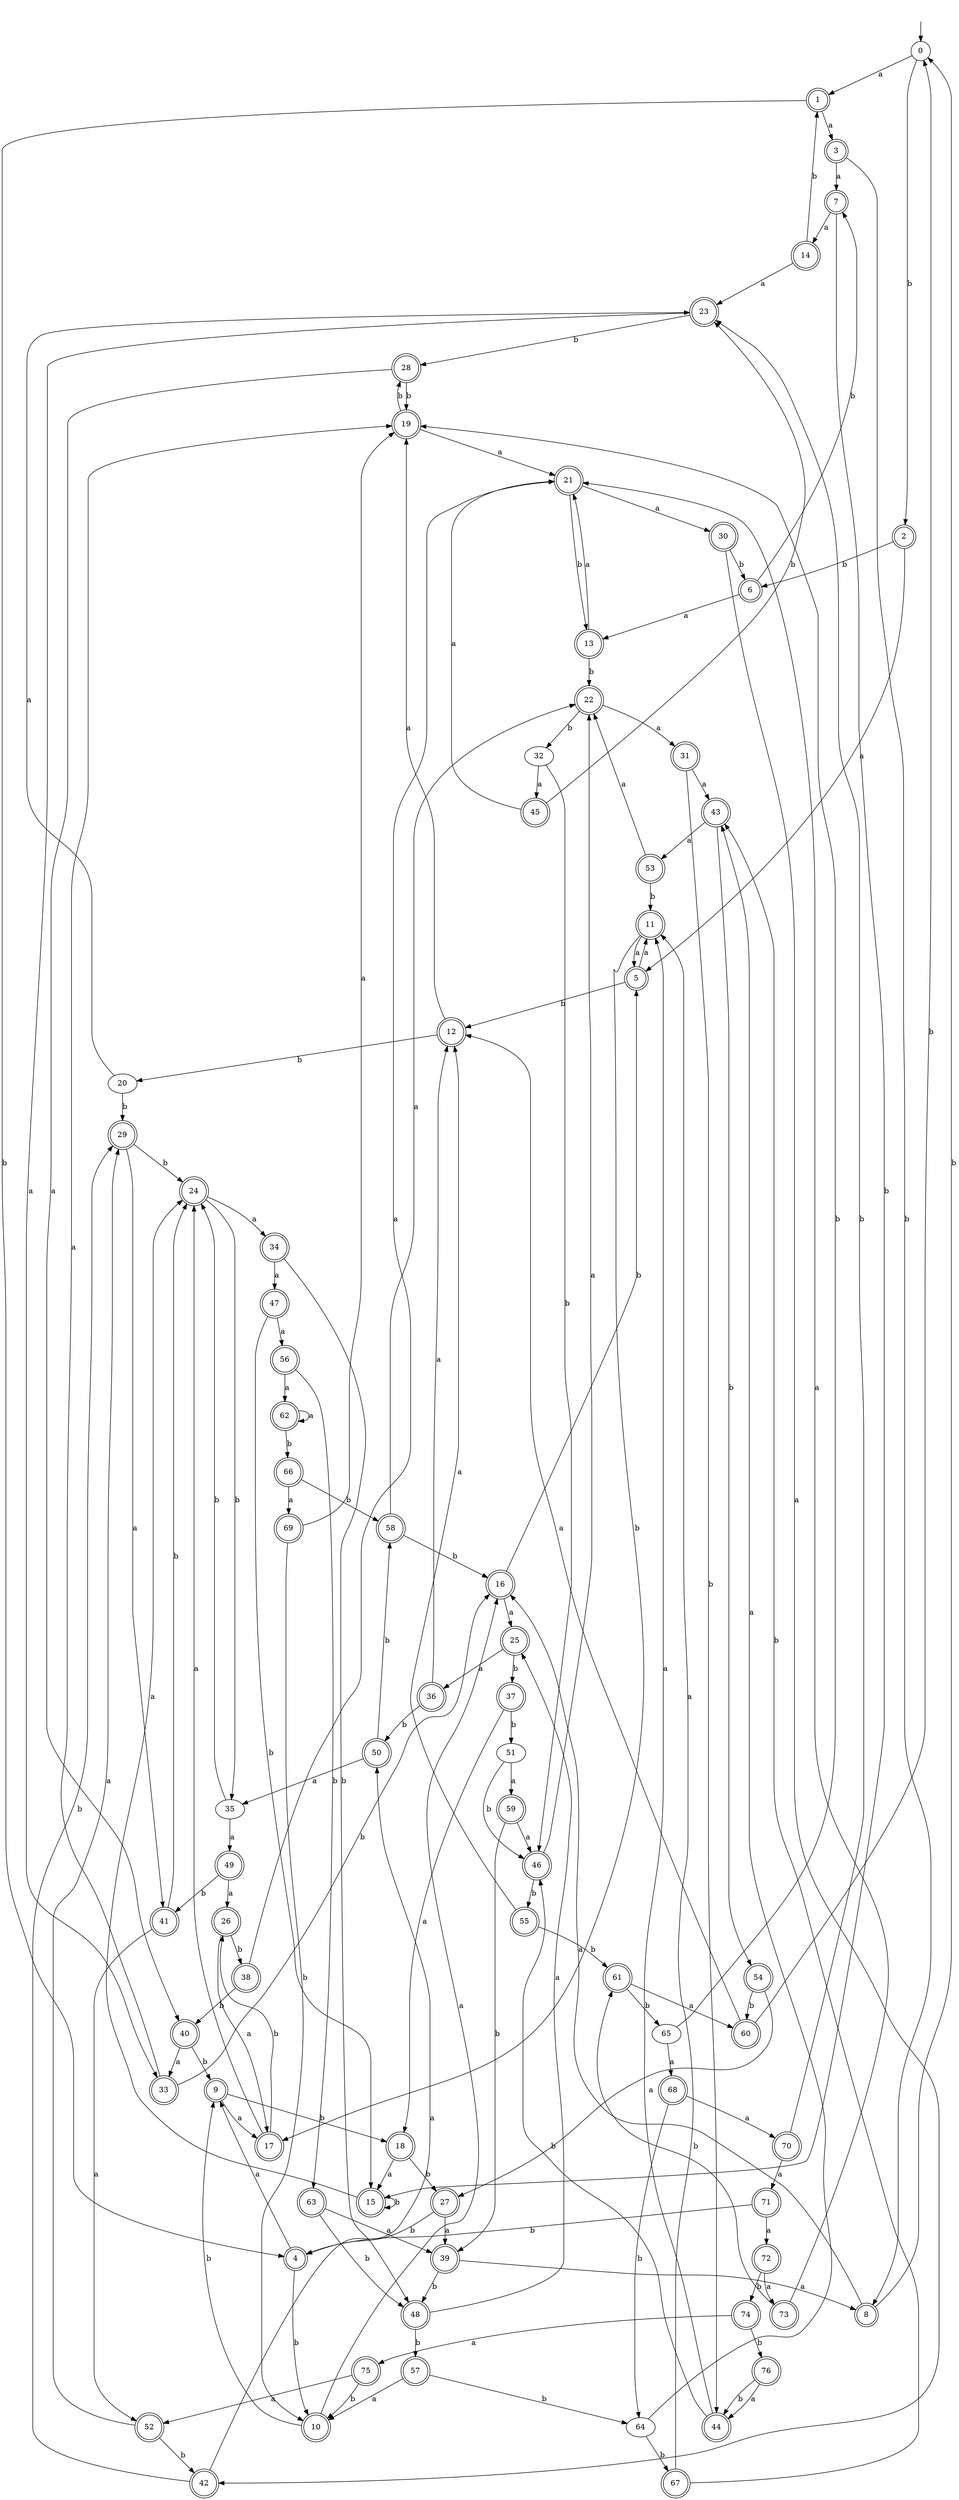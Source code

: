 digraph RandomDFA {
  __start0 [label="", shape=none];
  __start0 -> 0 [label=""];
  0 [shape=circle]
  0 -> 1 [label="a"]
  0 -> 2 [label="b"]
  1 [shape=doublecircle]
  1 -> 3 [label="a"]
  1 -> 4 [label="b"]
  2 [shape=doublecircle]
  2 -> 5 [label="a"]
  2 -> 6 [label="b"]
  3 [shape=doublecircle]
  3 -> 7 [label="a"]
  3 -> 8 [label="b"]
  4 [shape=doublecircle]
  4 -> 9 [label="a"]
  4 -> 10 [label="b"]
  5 [shape=doublecircle]
  5 -> 11 [label="a"]
  5 -> 12 [label="b"]
  6 [shape=doublecircle]
  6 -> 13 [label="a"]
  6 -> 7 [label="b"]
  7 [shape=doublecircle]
  7 -> 14 [label="a"]
  7 -> 15 [label="b"]
  8 [shape=doublecircle]
  8 -> 16 [label="a"]
  8 -> 0 [label="b"]
  9 [shape=doublecircle]
  9 -> 17 [label="a"]
  9 -> 18 [label="b"]
  10 [shape=doublecircle]
  10 -> 16 [label="a"]
  10 -> 9 [label="b"]
  11 [shape=doublecircle]
  11 -> 5 [label="a"]
  11 -> 17 [label="b"]
  12 [shape=doublecircle]
  12 -> 19 [label="a"]
  12 -> 20 [label="b"]
  13 [shape=doublecircle]
  13 -> 21 [label="a"]
  13 -> 22 [label="b"]
  14 [shape=doublecircle]
  14 -> 23 [label="a"]
  14 -> 1 [label="b"]
  15 [shape=doublecircle]
  15 -> 24 [label="a"]
  15 -> 15 [label="b"]
  16 [shape=doublecircle]
  16 -> 25 [label="a"]
  16 -> 5 [label="b"]
  17 [shape=doublecircle]
  17 -> 24 [label="a"]
  17 -> 26 [label="b"]
  18 [shape=doublecircle]
  18 -> 15 [label="a"]
  18 -> 27 [label="b"]
  19 [shape=doublecircle]
  19 -> 21 [label="a"]
  19 -> 28 [label="b"]
  20
  20 -> 23 [label="a"]
  20 -> 29 [label="b"]
  21 [shape=doublecircle]
  21 -> 30 [label="a"]
  21 -> 13 [label="b"]
  22 [shape=doublecircle]
  22 -> 31 [label="a"]
  22 -> 32 [label="b"]
  23 [shape=doublecircle]
  23 -> 33 [label="a"]
  23 -> 28 [label="b"]
  24 [shape=doublecircle]
  24 -> 34 [label="a"]
  24 -> 35 [label="b"]
  25 [shape=doublecircle]
  25 -> 36 [label="a"]
  25 -> 37 [label="b"]
  26 [shape=doublecircle]
  26 -> 17 [label="a"]
  26 -> 38 [label="b"]
  27 [shape=doublecircle]
  27 -> 39 [label="a"]
  27 -> 4 [label="b"]
  28 [shape=doublecircle]
  28 -> 40 [label="a"]
  28 -> 19 [label="b"]
  29 [shape=doublecircle]
  29 -> 41 [label="a"]
  29 -> 24 [label="b"]
  30 [shape=doublecircle]
  30 -> 42 [label="a"]
  30 -> 6 [label="b"]
  31 [shape=doublecircle]
  31 -> 43 [label="a"]
  31 -> 44 [label="b"]
  32
  32 -> 45 [label="a"]
  32 -> 46 [label="b"]
  33 [shape=doublecircle]
  33 -> 19 [label="a"]
  33 -> 16 [label="b"]
  34 [shape=doublecircle]
  34 -> 47 [label="a"]
  34 -> 48 [label="b"]
  35
  35 -> 49 [label="a"]
  35 -> 24 [label="b"]
  36 [shape=doublecircle]
  36 -> 12 [label="a"]
  36 -> 50 [label="b"]
  37 [shape=doublecircle]
  37 -> 18 [label="a"]
  37 -> 51 [label="b"]
  38 [shape=doublecircle]
  38 -> 21 [label="a"]
  38 -> 40 [label="b"]
  39 [shape=doublecircle]
  39 -> 8 [label="a"]
  39 -> 48 [label="b"]
  40 [shape=doublecircle]
  40 -> 33 [label="a"]
  40 -> 9 [label="b"]
  41 [shape=doublecircle]
  41 -> 52 [label="a"]
  41 -> 24 [label="b"]
  42 [shape=doublecircle]
  42 -> 50 [label="a"]
  42 -> 29 [label="b"]
  43 [shape=doublecircle]
  43 -> 53 [label="a"]
  43 -> 54 [label="b"]
  44 [shape=doublecircle]
  44 -> 11 [label="a"]
  44 -> 46 [label="b"]
  45 [shape=doublecircle]
  45 -> 21 [label="a"]
  45 -> 23 [label="b"]
  46 [shape=doublecircle]
  46 -> 22 [label="a"]
  46 -> 55 [label="b"]
  47 [shape=doublecircle]
  47 -> 56 [label="a"]
  47 -> 15 [label="b"]
  48 [shape=doublecircle]
  48 -> 25 [label="a"]
  48 -> 57 [label="b"]
  49 [shape=doublecircle]
  49 -> 26 [label="a"]
  49 -> 41 [label="b"]
  50 [shape=doublecircle]
  50 -> 35 [label="a"]
  50 -> 58 [label="b"]
  51
  51 -> 59 [label="a"]
  51 -> 46 [label="b"]
  52 [shape=doublecircle]
  52 -> 29 [label="a"]
  52 -> 42 [label="b"]
  53 [shape=doublecircle]
  53 -> 22 [label="a"]
  53 -> 11 [label="b"]
  54 [shape=doublecircle]
  54 -> 27 [label="a"]
  54 -> 60 [label="b"]
  55 [shape=doublecircle]
  55 -> 12 [label="a"]
  55 -> 61 [label="b"]
  56 [shape=doublecircle]
  56 -> 62 [label="a"]
  56 -> 63 [label="b"]
  57 [shape=doublecircle]
  57 -> 10 [label="a"]
  57 -> 64 [label="b"]
  58 [shape=doublecircle]
  58 -> 22 [label="a"]
  58 -> 16 [label="b"]
  59 [shape=doublecircle]
  59 -> 46 [label="a"]
  59 -> 39 [label="b"]
  60 [shape=doublecircle]
  60 -> 12 [label="a"]
  60 -> 0 [label="b"]
  61 [shape=doublecircle]
  61 -> 60 [label="a"]
  61 -> 65 [label="b"]
  62 [shape=doublecircle]
  62 -> 62 [label="a"]
  62 -> 66 [label="b"]
  63 [shape=doublecircle]
  63 -> 39 [label="a"]
  63 -> 48 [label="b"]
  64
  64 -> 43 [label="a"]
  64 -> 67 [label="b"]
  65
  65 -> 68 [label="a"]
  65 -> 19 [label="b"]
  66 [shape=doublecircle]
  66 -> 69 [label="a"]
  66 -> 58 [label="b"]
  67 [shape=doublecircle]
  67 -> 11 [label="a"]
  67 -> 43 [label="b"]
  68 [shape=doublecircle]
  68 -> 70 [label="a"]
  68 -> 64 [label="b"]
  69 [shape=doublecircle]
  69 -> 19 [label="a"]
  69 -> 10 [label="b"]
  70 [shape=doublecircle]
  70 -> 71 [label="a"]
  70 -> 23 [label="b"]
  71 [shape=doublecircle]
  71 -> 72 [label="a"]
  71 -> 4 [label="b"]
  72 [shape=doublecircle]
  72 -> 73 [label="a"]
  72 -> 74 [label="b"]
  73 [shape=doublecircle]
  73 -> 21 [label="a"]
  73 -> 61 [label="b"]
  74 [shape=doublecircle]
  74 -> 75 [label="a"]
  74 -> 76 [label="b"]
  75 [shape=doublecircle]
  75 -> 52 [label="a"]
  75 -> 10 [label="b"]
  76 [shape=doublecircle]
  76 -> 44 [label="a"]
  76 -> 44 [label="b"]
}
